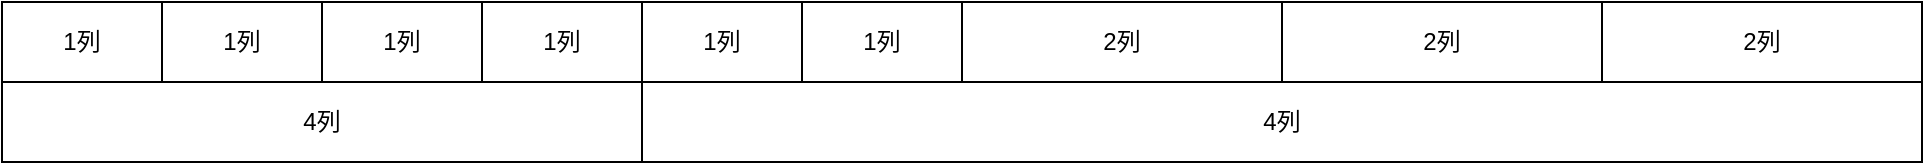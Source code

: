 <mxfile version="20.8.16" type="device"><diagram name="第 1 页" id="fweYVxyKSDuXp8v2fd3O"><mxGraphModel dx="954" dy="593" grid="1" gridSize="10" guides="1" tooltips="1" connect="1" arrows="1" fold="1" page="1" pageScale="1" pageWidth="827" pageHeight="1169" math="0" shadow="0"><root><mxCell id="0"/><mxCell id="1" parent="0"/><mxCell id="RQcM5G5f2kTN9KD1YxLm-1" value="1列" style="rounded=0;whiteSpace=wrap;html=1;" vertex="1" parent="1"><mxGeometry x="80" y="120" width="80" height="40" as="geometry"/></mxCell><mxCell id="RQcM5G5f2kTN9KD1YxLm-2" value="1列" style="rounded=0;whiteSpace=wrap;html=1;" vertex="1" parent="1"><mxGeometry x="240" y="120" width="80" height="40" as="geometry"/></mxCell><mxCell id="RQcM5G5f2kTN9KD1YxLm-3" value="1列" style="rounded=0;whiteSpace=wrap;html=1;" vertex="1" parent="1"><mxGeometry x="160" y="120" width="80" height="40" as="geometry"/></mxCell><mxCell id="RQcM5G5f2kTN9KD1YxLm-4" value="1列" style="rounded=0;whiteSpace=wrap;html=1;" vertex="1" parent="1"><mxGeometry x="320" y="120" width="80" height="40" as="geometry"/></mxCell><mxCell id="RQcM5G5f2kTN9KD1YxLm-5" value="1列" style="rounded=0;whiteSpace=wrap;html=1;" vertex="1" parent="1"><mxGeometry x="400" y="120" width="80" height="40" as="geometry"/></mxCell><mxCell id="RQcM5G5f2kTN9KD1YxLm-6" value="1列" style="rounded=0;whiteSpace=wrap;html=1;" vertex="1" parent="1"><mxGeometry x="480" y="120" width="80" height="40" as="geometry"/></mxCell><mxCell id="RQcM5G5f2kTN9KD1YxLm-7" value="2列" style="rounded=0;whiteSpace=wrap;html=1;" vertex="1" parent="1"><mxGeometry x="560" y="120" width="160" height="40" as="geometry"/></mxCell><mxCell id="RQcM5G5f2kTN9KD1YxLm-8" value="2列" style="rounded=0;whiteSpace=wrap;html=1;" vertex="1" parent="1"><mxGeometry x="720" y="120" width="160" height="40" as="geometry"/></mxCell><mxCell id="RQcM5G5f2kTN9KD1YxLm-9" value="2列" style="rounded=0;whiteSpace=wrap;html=1;" vertex="1" parent="1"><mxGeometry x="880" y="120" width="160" height="40" as="geometry"/></mxCell><mxCell id="RQcM5G5f2kTN9KD1YxLm-10" value="4列" style="rounded=0;whiteSpace=wrap;html=1;" vertex="1" parent="1"><mxGeometry x="80" y="160" width="320" height="40" as="geometry"/></mxCell><mxCell id="RQcM5G5f2kTN9KD1YxLm-11" value="4列" style="rounded=0;whiteSpace=wrap;html=1;" vertex="1" parent="1"><mxGeometry x="400" y="160" width="640" height="40" as="geometry"/></mxCell></root></mxGraphModel></diagram></mxfile>